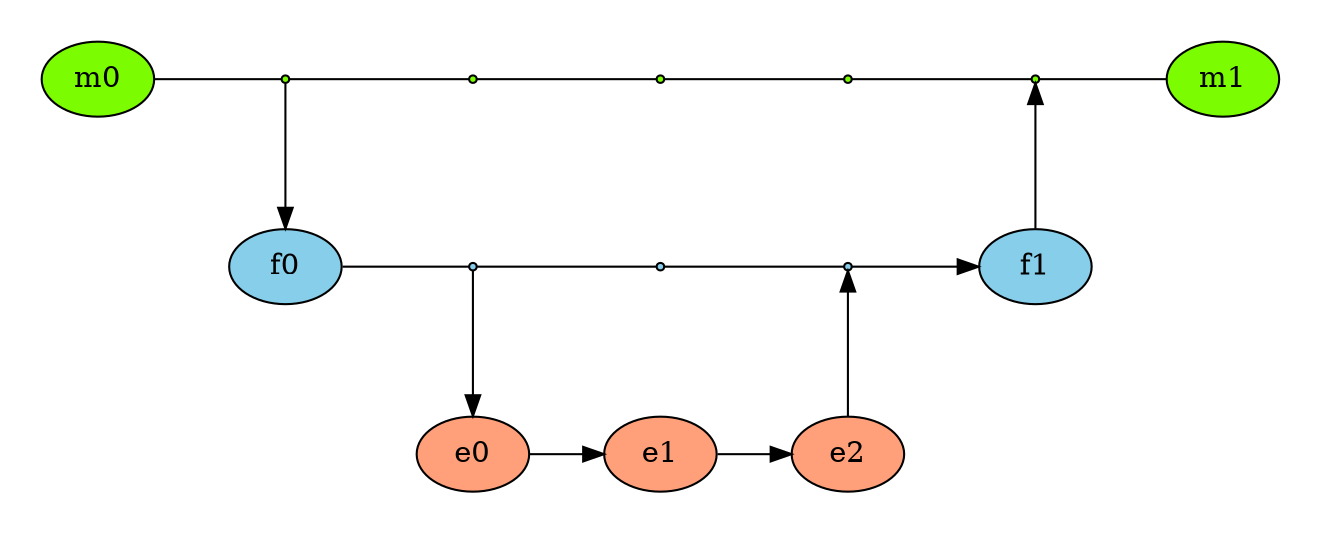 digraph g {
  rankdir="LR";
  nodesep=.75;

  subgraph cluster_edit_2 {
      node[style=filled, fillcolor=lightsalmon];
      peripheries=0;
      ei0, ei1 [style=invis];
      ei0 -> ei1 -> e0 [style=invis];
      e0 -> e1 -> e2;
  }
  
  subgraph cluster_edit_1 {
      node[style=filled, fillcolor=skyblue];
      peripheries=0;
      fi0[style=invis];
      f1, f2, f3 [shape=point];
      f4[label="f1"];
      fi0 -> f0 [style=invis];
      f0 -> f1 -> f2 -> f3 [arrowhead=none];
      f3 -> f4;
  }

  subgraph cluster_master_branch {
      node[style=filled, fillcolor=lawngreen];
      mi0, mi1, mi2, mi3, mi4 [shape=point];
      peripheries=0;
      m0 -> mi0 -> mi1 -> mi2 -> mi3 -> mi4 -> m1 [arrowhead=none];
  }

  mi0 -> f0 [constraint=false];
  f1 -> e0 [constraint=false];
  e2 -> f3 [constraint=false];
  f4 -> mi4 [constraint=false];
}
